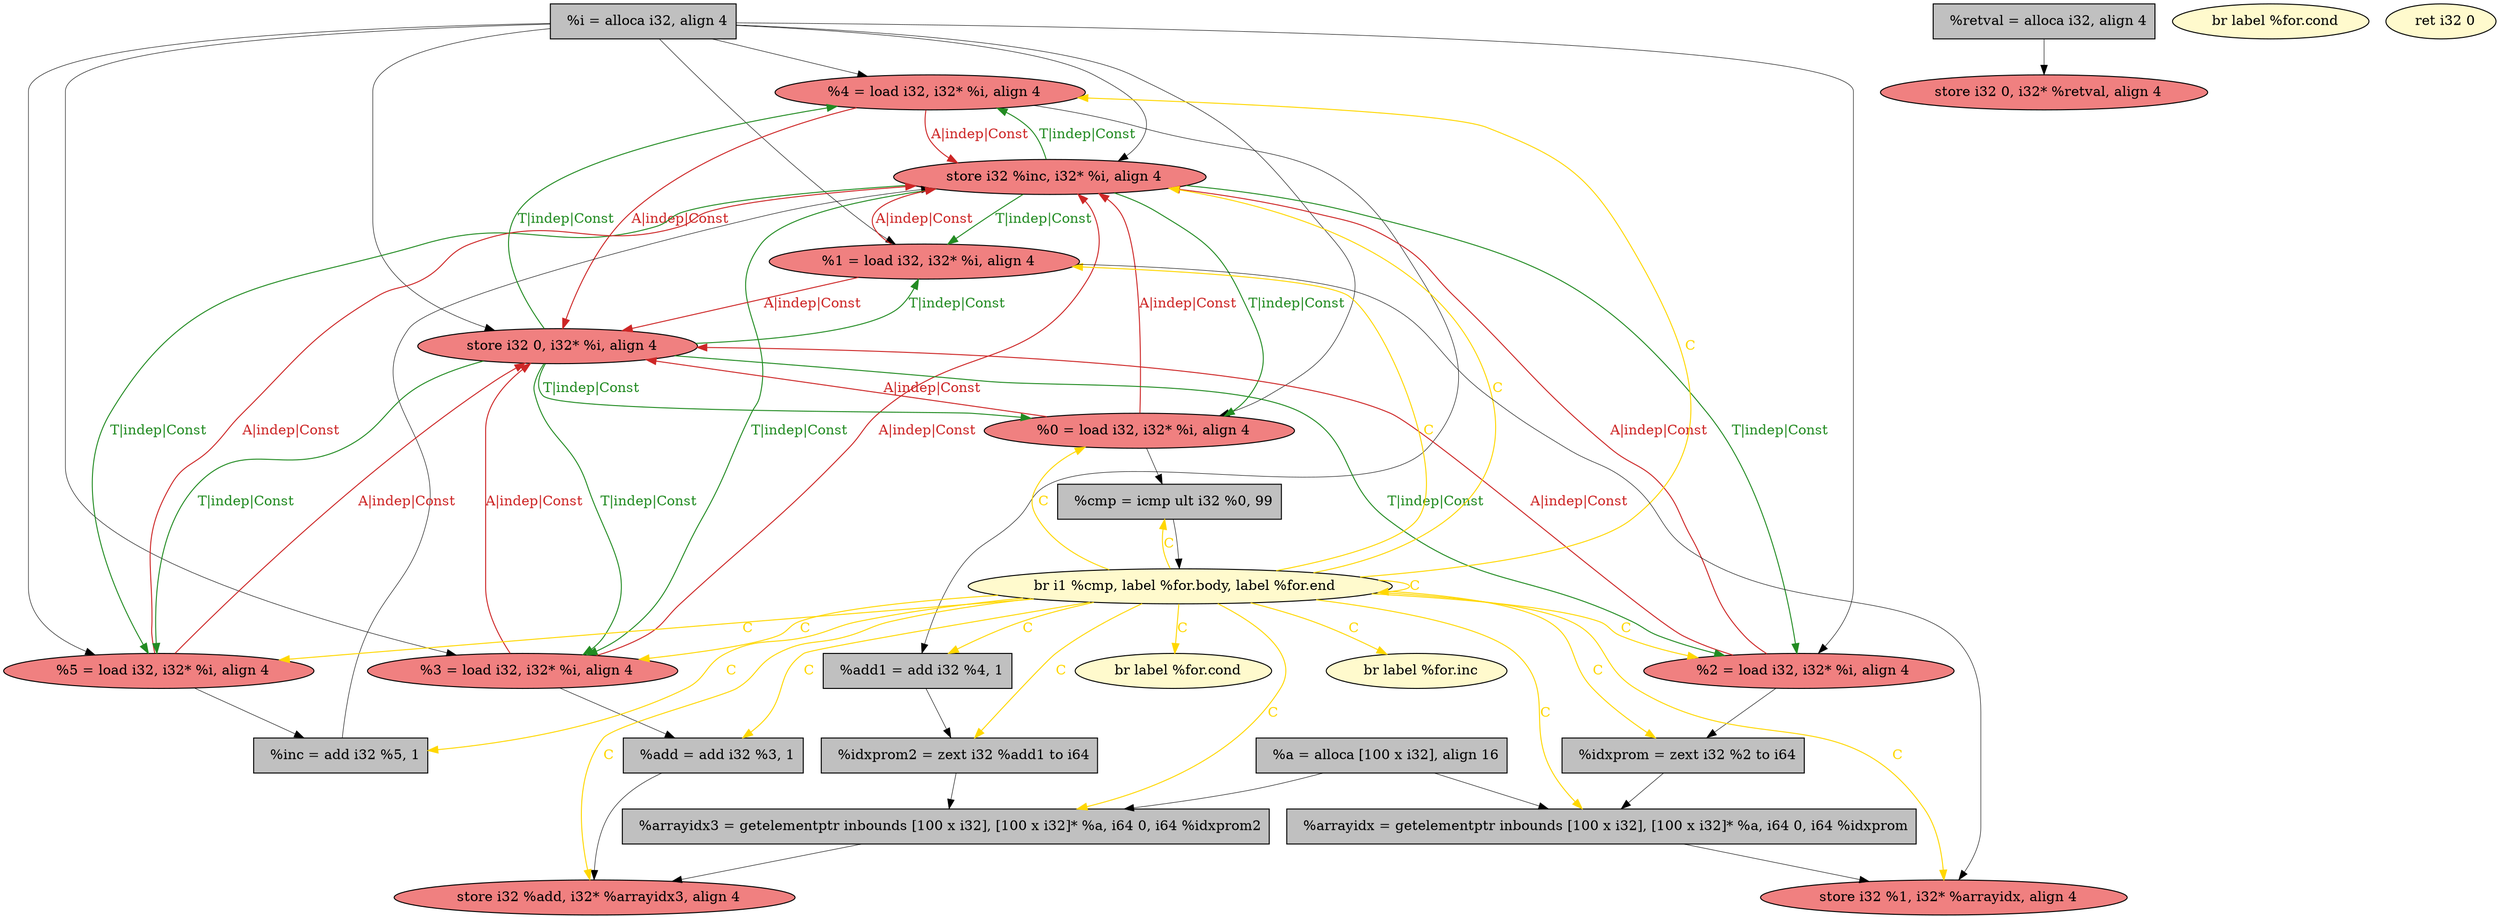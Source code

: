 
digraph G {


node25 [fillcolor=grey,label="  %i = alloca i32, align 4",shape=rectangle,style=filled ]
node22 [fillcolor=lemonchiffon,label="  br label %for.inc",shape=ellipse,style=filled ]
node21 [fillcolor=lightcoral,label="  store i32 %1, i32* %arrayidx, align 4",shape=ellipse,style=filled ]
node20 [fillcolor=lightcoral,label="  store i32 0, i32* %retval, align 4",shape=ellipse,style=filled ]
node19 [fillcolor=lightcoral,label="  %4 = load i32, i32* %i, align 4",shape=ellipse,style=filled ]
node18 [fillcolor=grey,label="  %inc = add i32 %5, 1",shape=rectangle,style=filled ]
node17 [fillcolor=grey,label="  %a = alloca [100 x i32], align 16",shape=rectangle,style=filled ]
node16 [fillcolor=grey,label="  %retval = alloca i32, align 4",shape=rectangle,style=filled ]
node4 [fillcolor=grey,label="  %add1 = add i32 %4, 1",shape=rectangle,style=filled ]
node8 [fillcolor=grey,label="  %add = add i32 %3, 1",shape=rectangle,style=filled ]
node26 [fillcolor=lemonchiffon,label="  br label %for.cond",shape=ellipse,style=filled ]
node15 [fillcolor=lightcoral,label="  store i32 %add, i32* %arrayidx3, align 4",shape=ellipse,style=filled ]
node0 [fillcolor=lightcoral,label="  %3 = load i32, i32* %i, align 4",shape=ellipse,style=filled ]
node24 [fillcolor=lightcoral,label="  store i32 %inc, i32* %i, align 4",shape=ellipse,style=filled ]
node11 [fillcolor=grey,label="  %idxprom2 = zext i32 %add1 to i64",shape=rectangle,style=filled ]
node3 [fillcolor=grey,label="  %idxprom = zext i32 %2 to i64",shape=rectangle,style=filled ]
node2 [fillcolor=lemonchiffon,label="  br label %for.cond",shape=ellipse,style=filled ]
node12 [fillcolor=grey,label="  %arrayidx3 = getelementptr inbounds [100 x i32], [100 x i32]* %a, i64 0, i64 %idxprom2",shape=rectangle,style=filled ]
node13 [fillcolor=lightcoral,label="  %5 = load i32, i32* %i, align 4",shape=ellipse,style=filled ]
node1 [fillcolor=lightcoral,label="  %2 = load i32, i32* %i, align 4",shape=ellipse,style=filled ]
node6 [fillcolor=grey,label="  %cmp = icmp ult i32 %0, 99",shape=rectangle,style=filled ]
node14 [fillcolor=lemonchiffon,label="  ret i32 0",shape=ellipse,style=filled ]
node7 [fillcolor=lightcoral,label="  %0 = load i32, i32* %i, align 4",shape=ellipse,style=filled ]
node23 [fillcolor=lightcoral,label="  store i32 0, i32* %i, align 4",shape=ellipse,style=filled ]
node9 [fillcolor=grey,label="  %arrayidx = getelementptr inbounds [100 x i32], [100 x i32]* %a, i64 0, i64 %idxprom",shape=rectangle,style=filled ]
node5 [fillcolor=lemonchiffon,label="  br i1 %cmp, label %for.body, label %for.end",shape=ellipse,style=filled ]
node10 [fillcolor=lightcoral,label="  %1 = load i32, i32* %i, align 4",shape=ellipse,style=filled ]

node23->node7 [style=solid,color=forestgreen,label="T|indep|Const",penwidth=1.0,fontcolor=forestgreen ]
node23->node10 [style=solid,color=forestgreen,label="T|indep|Const",penwidth=1.0,fontcolor=forestgreen ]
node19->node23 [style=solid,color=firebrick3,label="A|indep|Const",penwidth=1.0,fontcolor=firebrick3 ]
node23->node19 [style=solid,color=forestgreen,label="T|indep|Const",penwidth=1.0,fontcolor=forestgreen ]
node13->node24 [style=solid,color=firebrick3,label="A|indep|Const",penwidth=1.0,fontcolor=firebrick3 ]
node3->node9 [style=solid,color=black,label="",penwidth=0.5,fontcolor=black ]
node23->node0 [style=solid,color=forestgreen,label="T|indep|Const",penwidth=1.0,fontcolor=forestgreen ]
node5->node5 [style=solid,color=gold,label="C",penwidth=1.0,fontcolor=gold ]
node5->node15 [style=solid,color=gold,label="C",penwidth=1.0,fontcolor=gold ]
node19->node4 [style=solid,color=black,label="",penwidth=0.5,fontcolor=black ]
node24->node13 [style=solid,color=forestgreen,label="T|indep|Const",penwidth=1.0,fontcolor=forestgreen ]
node1->node3 [style=solid,color=black,label="",penwidth=0.5,fontcolor=black ]
node17->node12 [style=solid,color=black,label="",penwidth=0.5,fontcolor=black ]
node0->node8 [style=solid,color=black,label="",penwidth=0.5,fontcolor=black ]
node0->node23 [style=solid,color=firebrick3,label="A|indep|Const",penwidth=1.0,fontcolor=firebrick3 ]
node17->node9 [style=solid,color=black,label="",penwidth=0.5,fontcolor=black ]
node9->node21 [style=solid,color=black,label="",penwidth=0.5,fontcolor=black ]
node5->node18 [style=solid,color=gold,label="C",penwidth=1.0,fontcolor=gold ]
node13->node18 [style=solid,color=black,label="",penwidth=0.5,fontcolor=black ]
node12->node15 [style=solid,color=black,label="",penwidth=0.5,fontcolor=black ]
node25->node24 [style=solid,color=black,label="",penwidth=0.5,fontcolor=black ]
node25->node19 [style=solid,color=black,label="",penwidth=0.5,fontcolor=black ]
node5->node24 [style=solid,color=gold,label="C",penwidth=1.0,fontcolor=gold ]
node24->node0 [style=solid,color=forestgreen,label="T|indep|Const",penwidth=1.0,fontcolor=forestgreen ]
node5->node2 [style=solid,color=gold,label="C",penwidth=1.0,fontcolor=gold ]
node10->node24 [style=solid,color=firebrick3,label="A|indep|Const",penwidth=1.0,fontcolor=firebrick3 ]
node7->node6 [style=solid,color=black,label="",penwidth=0.5,fontcolor=black ]
node5->node7 [style=solid,color=gold,label="C",penwidth=1.0,fontcolor=gold ]
node5->node21 [style=solid,color=gold,label="C",penwidth=1.0,fontcolor=gold ]
node5->node13 [style=solid,color=gold,label="C",penwidth=1.0,fontcolor=gold ]
node19->node24 [style=solid,color=firebrick3,label="A|indep|Const",penwidth=1.0,fontcolor=firebrick3 ]
node1->node24 [style=solid,color=firebrick3,label="A|indep|Const",penwidth=1.0,fontcolor=firebrick3 ]
node25->node1 [style=solid,color=black,label="",penwidth=0.5,fontcolor=black ]
node8->node15 [style=solid,color=black,label="",penwidth=0.5,fontcolor=black ]
node5->node19 [style=solid,color=gold,label="C",penwidth=1.0,fontcolor=gold ]
node5->node12 [style=solid,color=gold,label="C",penwidth=1.0,fontcolor=gold ]
node7->node23 [style=solid,color=firebrick3,label="A|indep|Const",penwidth=1.0,fontcolor=firebrick3 ]
node5->node10 [style=solid,color=gold,label="C",penwidth=1.0,fontcolor=gold ]
node5->node22 [style=solid,color=gold,label="C",penwidth=1.0,fontcolor=gold ]
node25->node0 [style=solid,color=black,label="",penwidth=0.5,fontcolor=black ]
node25->node23 [style=solid,color=black,label="",penwidth=0.5,fontcolor=black ]
node5->node11 [style=solid,color=gold,label="C",penwidth=1.0,fontcolor=gold ]
node5->node1 [style=solid,color=gold,label="C",penwidth=1.0,fontcolor=gold ]
node25->node7 [style=solid,color=black,label="",penwidth=0.5,fontcolor=black ]
node5->node3 [style=solid,color=gold,label="C",penwidth=1.0,fontcolor=gold ]
node5->node8 [style=solid,color=gold,label="C",penwidth=1.0,fontcolor=gold ]
node5->node0 [style=solid,color=gold,label="C",penwidth=1.0,fontcolor=gold ]
node6->node5 [style=solid,color=black,label="",penwidth=0.5,fontcolor=black ]
node24->node1 [style=solid,color=forestgreen,label="T|indep|Const",penwidth=1.0,fontcolor=forestgreen ]
node24->node19 [style=solid,color=forestgreen,label="T|indep|Const",penwidth=1.0,fontcolor=forestgreen ]
node24->node10 [style=solid,color=forestgreen,label="T|indep|Const",penwidth=1.0,fontcolor=forestgreen ]
node5->node9 [style=solid,color=gold,label="C",penwidth=1.0,fontcolor=gold ]
node23->node13 [style=solid,color=forestgreen,label="T|indep|Const",penwidth=1.0,fontcolor=forestgreen ]
node13->node23 [style=solid,color=firebrick3,label="A|indep|Const",penwidth=1.0,fontcolor=firebrick3 ]
node10->node23 [style=solid,color=firebrick3,label="A|indep|Const",penwidth=1.0,fontcolor=firebrick3 ]
node24->node7 [style=solid,color=forestgreen,label="T|indep|Const",penwidth=1.0,fontcolor=forestgreen ]
node1->node23 [style=solid,color=firebrick3,label="A|indep|Const",penwidth=1.0,fontcolor=firebrick3 ]
node25->node13 [style=solid,color=black,label="",penwidth=0.5,fontcolor=black ]
node4->node11 [style=solid,color=black,label="",penwidth=0.5,fontcolor=black ]
node5->node6 [style=solid,color=gold,label="C",penwidth=1.0,fontcolor=gold ]
node18->node24 [style=solid,color=black,label="",penwidth=0.5,fontcolor=black ]
node11->node12 [style=solid,color=black,label="",penwidth=0.5,fontcolor=black ]
node25->node10 [style=solid,color=black,label="",penwidth=0.5,fontcolor=black ]
node23->node1 [style=solid,color=forestgreen,label="T|indep|Const",penwidth=1.0,fontcolor=forestgreen ]
node0->node24 [style=solid,color=firebrick3,label="A|indep|Const",penwidth=1.0,fontcolor=firebrick3 ]
node10->node21 [style=solid,color=black,label="",penwidth=0.5,fontcolor=black ]
node7->node24 [style=solid,color=firebrick3,label="A|indep|Const",penwidth=1.0,fontcolor=firebrick3 ]
node5->node4 [style=solid,color=gold,label="C",penwidth=1.0,fontcolor=gold ]
node16->node20 [style=solid,color=black,label="",penwidth=0.5,fontcolor=black ]


}
